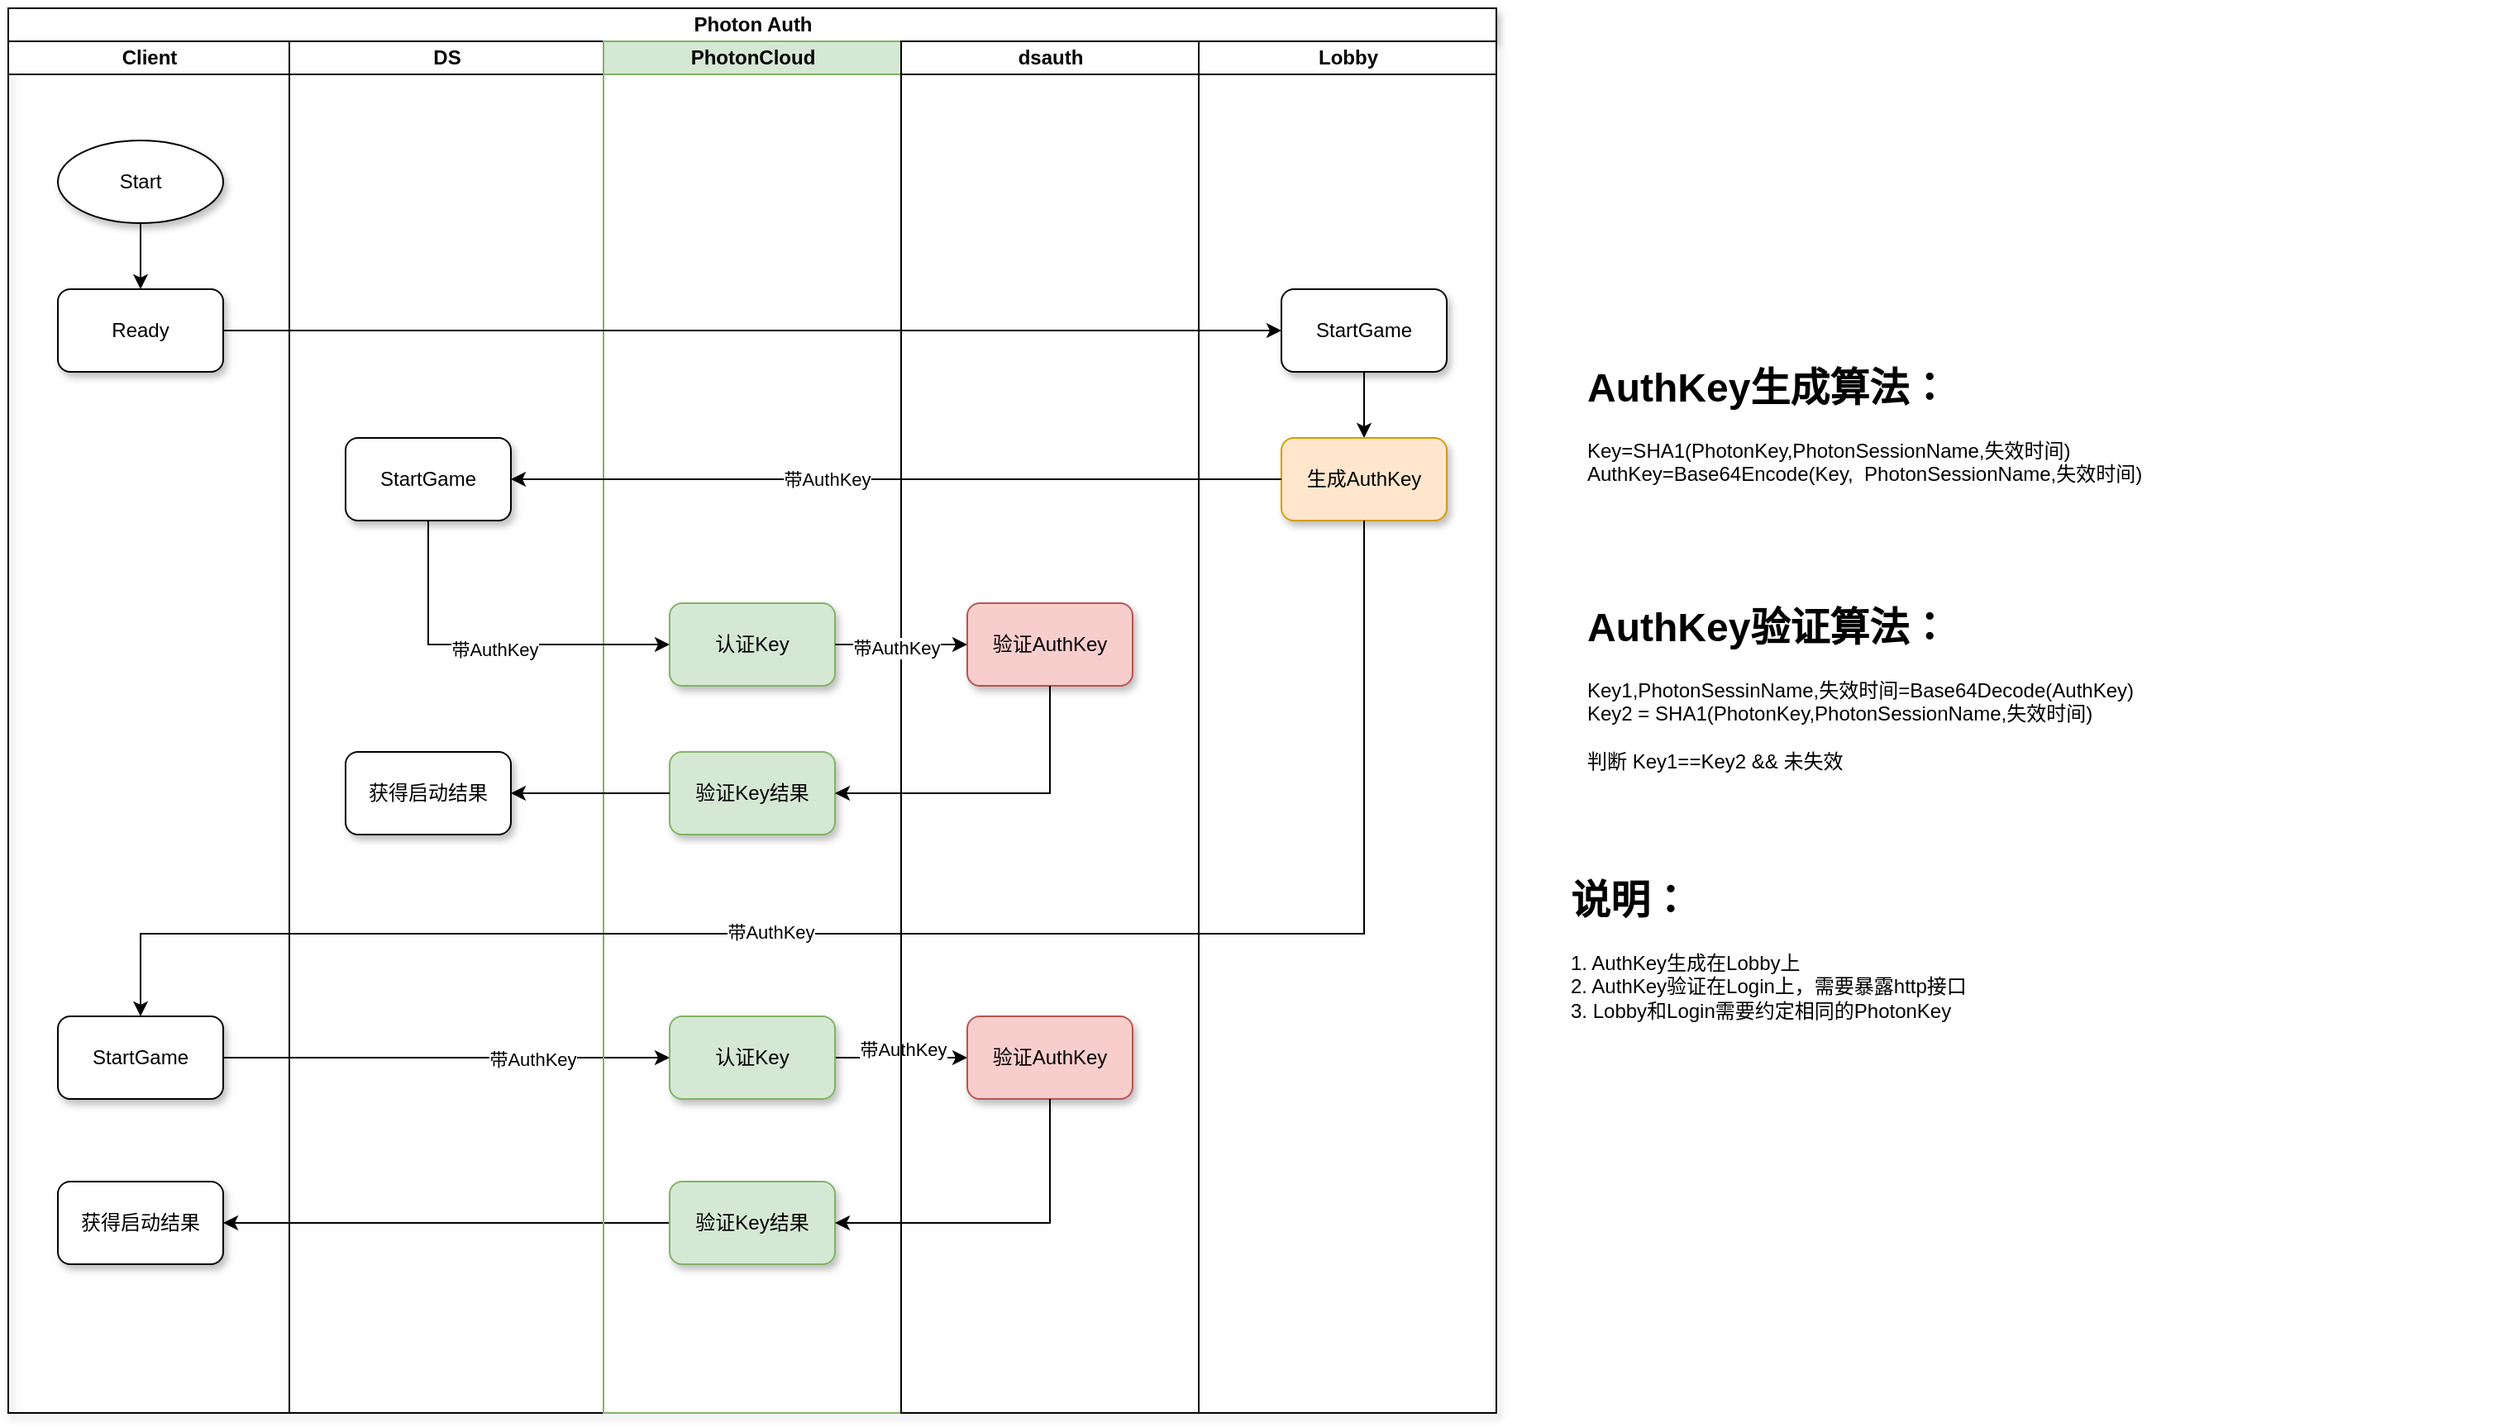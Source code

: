 <mxfile version="20.6.2" type="github">
  <diagram id="prtHgNgQTEPvFCAcTncT" name="Page-1">
    <mxGraphModel dx="1955" dy="896" grid="1" gridSize="10" guides="1" tooltips="1" connect="1" arrows="1" fold="1" page="1" pageScale="1" pageWidth="827" pageHeight="1169" math="0" shadow="0">
      <root>
        <mxCell id="0" />
        <mxCell id="1" parent="0" />
        <mxCell id="FPT-U1vLb6f6hilMJWcg-1" value="Photon Auth" style="swimlane;childLayout=stackLayout;resizeParent=1;resizeParentMax=0;startSize=20;html=1;shadow=1;" vertex="1" parent="1">
          <mxGeometry x="110" y="120" width="900" height="850" as="geometry" />
        </mxCell>
        <mxCell id="FPT-U1vLb6f6hilMJWcg-2" value="Client" style="swimlane;startSize=20;html=1;" vertex="1" parent="FPT-U1vLb6f6hilMJWcg-1">
          <mxGeometry y="20" width="170" height="830" as="geometry" />
        </mxCell>
        <mxCell id="FPT-U1vLb6f6hilMJWcg-17" style="edgeStyle=orthogonalEdgeStyle;rounded=0;orthogonalLoop=1;jettySize=auto;html=1;exitX=0.5;exitY=1;exitDx=0;exitDy=0;" edge="1" parent="FPT-U1vLb6f6hilMJWcg-2" source="FPT-U1vLb6f6hilMJWcg-14" target="FPT-U1vLb6f6hilMJWcg-15">
          <mxGeometry relative="1" as="geometry" />
        </mxCell>
        <mxCell id="FPT-U1vLb6f6hilMJWcg-14" value="Start" style="ellipse;whiteSpace=wrap;html=1;shadow=1;fillColor=#FFFFFF;" vertex="1" parent="FPT-U1vLb6f6hilMJWcg-2">
          <mxGeometry x="30" y="60" width="100" height="50" as="geometry" />
        </mxCell>
        <mxCell id="FPT-U1vLb6f6hilMJWcg-15" value="Ready" style="rounded=1;whiteSpace=wrap;html=1;shadow=1;fillColor=#FFFFFF;" vertex="1" parent="FPT-U1vLb6f6hilMJWcg-2">
          <mxGeometry x="30" y="150" width="100" height="50" as="geometry" />
        </mxCell>
        <mxCell id="FPT-U1vLb6f6hilMJWcg-37" value="StartGame" style="rounded=1;whiteSpace=wrap;html=1;shadow=1;fillColor=#FFFFFF;" vertex="1" parent="FPT-U1vLb6f6hilMJWcg-2">
          <mxGeometry x="30" y="590" width="100" height="50" as="geometry" />
        </mxCell>
        <mxCell id="FPT-U1vLb6f6hilMJWcg-51" value="获得启动结果" style="rounded=1;whiteSpace=wrap;html=1;shadow=1;fillColor=#FFFFFF;" vertex="1" parent="FPT-U1vLb6f6hilMJWcg-2">
          <mxGeometry x="30" y="690" width="100" height="50" as="geometry" />
        </mxCell>
        <mxCell id="FPT-U1vLb6f6hilMJWcg-3" value="DS" style="swimlane;startSize=20;html=1;" vertex="1" parent="FPT-U1vLb6f6hilMJWcg-1">
          <mxGeometry x="170" y="20" width="190" height="830" as="geometry" />
        </mxCell>
        <mxCell id="FPT-U1vLb6f6hilMJWcg-21" value="StartGame" style="rounded=1;whiteSpace=wrap;html=1;shadow=1;fillColor=#FFFFFF;" vertex="1" parent="FPT-U1vLb6f6hilMJWcg-3">
          <mxGeometry x="34" y="240" width="100" height="50" as="geometry" />
        </mxCell>
        <mxCell id="FPT-U1vLb6f6hilMJWcg-32" value="获得启动结果" style="rounded=1;whiteSpace=wrap;html=1;shadow=1;fillColor=#FFFFFF;" vertex="1" parent="FPT-U1vLb6f6hilMJWcg-3">
          <mxGeometry x="34" y="430" width="100" height="50" as="geometry" />
        </mxCell>
        <mxCell id="FPT-U1vLb6f6hilMJWcg-43" style="edgeStyle=orthogonalEdgeStyle;rounded=0;orthogonalLoop=1;jettySize=auto;html=1;exitX=1;exitY=0.5;exitDx=0;exitDy=0;" edge="1" parent="FPT-U1vLb6f6hilMJWcg-1" source="FPT-U1vLb6f6hilMJWcg-37" target="FPT-U1vLb6f6hilMJWcg-42">
          <mxGeometry relative="1" as="geometry" />
        </mxCell>
        <mxCell id="FPT-U1vLb6f6hilMJWcg-57" value="带AuthKey" style="edgeLabel;html=1;align=center;verticalAlign=middle;resizable=0;points=[];" vertex="1" connectable="0" parent="FPT-U1vLb6f6hilMJWcg-43">
          <mxGeometry x="0.385" y="-1" relative="1" as="geometry">
            <mxPoint as="offset" />
          </mxGeometry>
        </mxCell>
        <mxCell id="FPT-U1vLb6f6hilMJWcg-45" style="edgeStyle=orthogonalEdgeStyle;rounded=0;orthogonalLoop=1;jettySize=auto;html=1;exitX=1;exitY=0.5;exitDx=0;exitDy=0;" edge="1" parent="FPT-U1vLb6f6hilMJWcg-1" source="FPT-U1vLb6f6hilMJWcg-42" target="FPT-U1vLb6f6hilMJWcg-44">
          <mxGeometry relative="1" as="geometry" />
        </mxCell>
        <mxCell id="FPT-U1vLb6f6hilMJWcg-58" value="带AuthKey" style="edgeLabel;html=1;align=center;verticalAlign=middle;resizable=0;points=[];" vertex="1" connectable="0" parent="FPT-U1vLb6f6hilMJWcg-45">
          <mxGeometry x="0.308" y="-2" relative="1" as="geometry">
            <mxPoint x="-12" y="-7" as="offset" />
          </mxGeometry>
        </mxCell>
        <mxCell id="FPT-U1vLb6f6hilMJWcg-53" style="edgeStyle=orthogonalEdgeStyle;rounded=0;orthogonalLoop=1;jettySize=auto;html=1;entryX=1;entryY=0.5;entryDx=0;entryDy=0;" edge="1" parent="FPT-U1vLb6f6hilMJWcg-1" source="FPT-U1vLb6f6hilMJWcg-48" target="FPT-U1vLb6f6hilMJWcg-51">
          <mxGeometry relative="1" as="geometry" />
        </mxCell>
        <mxCell id="FPT-U1vLb6f6hilMJWcg-4" value="PhotonCloud" style="swimlane;startSize=20;html=1;fillColor=#d5e8d4;strokeColor=#82b366;" vertex="1" parent="FPT-U1vLb6f6hilMJWcg-1">
          <mxGeometry x="360" y="20" width="180" height="830" as="geometry">
            <mxRectangle x="360" y="20" width="40" height="460" as="alternateBounds" />
          </mxGeometry>
        </mxCell>
        <mxCell id="FPT-U1vLb6f6hilMJWcg-24" value="认证Key" style="rounded=1;whiteSpace=wrap;html=1;shadow=1;fillColor=#d5e8d4;strokeColor=#82b366;" vertex="1" parent="FPT-U1vLb6f6hilMJWcg-4">
          <mxGeometry x="40" y="340" width="100" height="50" as="geometry" />
        </mxCell>
        <mxCell id="FPT-U1vLb6f6hilMJWcg-28" value="验证Key结果" style="rounded=1;whiteSpace=wrap;html=1;shadow=1;fillColor=#d5e8d4;strokeColor=#82b366;" vertex="1" parent="FPT-U1vLb6f6hilMJWcg-4">
          <mxGeometry x="40" y="430" width="100" height="50" as="geometry" />
        </mxCell>
        <mxCell id="FPT-U1vLb6f6hilMJWcg-42" value="认证Key" style="rounded=1;whiteSpace=wrap;html=1;shadow=1;fillColor=#d5e8d4;strokeColor=#82b366;" vertex="1" parent="FPT-U1vLb6f6hilMJWcg-4">
          <mxGeometry x="40" y="590" width="100" height="50" as="geometry" />
        </mxCell>
        <mxCell id="FPT-U1vLb6f6hilMJWcg-48" value="验证Key结果" style="rounded=1;whiteSpace=wrap;html=1;shadow=1;fillColor=#d5e8d4;strokeColor=#82b366;" vertex="1" parent="FPT-U1vLb6f6hilMJWcg-4">
          <mxGeometry x="40" y="690" width="100" height="50" as="geometry" />
        </mxCell>
        <mxCell id="FPT-U1vLb6f6hilMJWcg-13" value="dsauth" style="swimlane;startSize=20;html=1;fillColor=#FFFFFF;" vertex="1" parent="FPT-U1vLb6f6hilMJWcg-1">
          <mxGeometry x="540" y="20" width="180" height="830" as="geometry">
            <mxRectangle x="360" y="20" width="40" height="460" as="alternateBounds" />
          </mxGeometry>
        </mxCell>
        <mxCell id="FPT-U1vLb6f6hilMJWcg-26" value="验证AuthKey" style="rounded=1;whiteSpace=wrap;html=1;shadow=1;fillColor=#f8cecc;strokeColor=#b85450;" vertex="1" parent="FPT-U1vLb6f6hilMJWcg-13">
          <mxGeometry x="40" y="340" width="100" height="50" as="geometry" />
        </mxCell>
        <mxCell id="FPT-U1vLb6f6hilMJWcg-44" value="验证AuthKey" style="rounded=1;whiteSpace=wrap;html=1;shadow=1;fillColor=#f8cecc;strokeColor=#b85450;" vertex="1" parent="FPT-U1vLb6f6hilMJWcg-13">
          <mxGeometry x="40" y="590" width="100" height="50" as="geometry" />
        </mxCell>
        <mxCell id="FPT-U1vLb6f6hilMJWcg-12" value="Lobby" style="swimlane;startSize=20;html=1;fillColor=#FFFFFF;" vertex="1" parent="FPT-U1vLb6f6hilMJWcg-1">
          <mxGeometry x="720" y="20" width="180" height="830" as="geometry">
            <mxRectangle x="360" y="20" width="40" height="460" as="alternateBounds" />
          </mxGeometry>
        </mxCell>
        <mxCell id="FPT-U1vLb6f6hilMJWcg-20" style="edgeStyle=orthogonalEdgeStyle;rounded=0;orthogonalLoop=1;jettySize=auto;html=1;exitX=0.5;exitY=1;exitDx=0;exitDy=0;" edge="1" parent="FPT-U1vLb6f6hilMJWcg-12" source="FPT-U1vLb6f6hilMJWcg-16" target="FPT-U1vLb6f6hilMJWcg-19">
          <mxGeometry relative="1" as="geometry" />
        </mxCell>
        <mxCell id="FPT-U1vLb6f6hilMJWcg-16" value="StartGame" style="rounded=1;whiteSpace=wrap;html=1;shadow=1;fillColor=#FFFFFF;" vertex="1" parent="FPT-U1vLb6f6hilMJWcg-12">
          <mxGeometry x="50" y="150" width="100" height="50" as="geometry" />
        </mxCell>
        <mxCell id="FPT-U1vLb6f6hilMJWcg-19" value="生成AuthKey" style="rounded=1;whiteSpace=wrap;html=1;shadow=1;fillColor=#ffe6cc;strokeColor=#d79b00;" vertex="1" parent="FPT-U1vLb6f6hilMJWcg-12">
          <mxGeometry x="50" y="240" width="100" height="50" as="geometry" />
        </mxCell>
        <mxCell id="FPT-U1vLb6f6hilMJWcg-18" style="edgeStyle=orthogonalEdgeStyle;rounded=0;orthogonalLoop=1;jettySize=auto;html=1;exitX=1;exitY=0.5;exitDx=0;exitDy=0;" edge="1" parent="FPT-U1vLb6f6hilMJWcg-1" source="FPT-U1vLb6f6hilMJWcg-15" target="FPT-U1vLb6f6hilMJWcg-16">
          <mxGeometry relative="1" as="geometry" />
        </mxCell>
        <mxCell id="FPT-U1vLb6f6hilMJWcg-22" style="edgeStyle=orthogonalEdgeStyle;rounded=0;orthogonalLoop=1;jettySize=auto;html=1;entryX=1;entryY=0.5;entryDx=0;entryDy=0;" edge="1" parent="FPT-U1vLb6f6hilMJWcg-1" source="FPT-U1vLb6f6hilMJWcg-19" target="FPT-U1vLb6f6hilMJWcg-21">
          <mxGeometry relative="1" as="geometry" />
        </mxCell>
        <mxCell id="FPT-U1vLb6f6hilMJWcg-23" value="带AuthKey" style="edgeLabel;html=1;align=center;verticalAlign=middle;resizable=0;points=[];" vertex="1" connectable="0" parent="FPT-U1vLb6f6hilMJWcg-22">
          <mxGeometry x="0.18" relative="1" as="geometry">
            <mxPoint as="offset" />
          </mxGeometry>
        </mxCell>
        <mxCell id="FPT-U1vLb6f6hilMJWcg-25" style="edgeStyle=orthogonalEdgeStyle;rounded=0;orthogonalLoop=1;jettySize=auto;html=1;exitX=0.5;exitY=1;exitDx=0;exitDy=0;entryX=0;entryY=0.5;entryDx=0;entryDy=0;" edge="1" parent="FPT-U1vLb6f6hilMJWcg-1" source="FPT-U1vLb6f6hilMJWcg-21" target="FPT-U1vLb6f6hilMJWcg-24">
          <mxGeometry relative="1" as="geometry" />
        </mxCell>
        <mxCell id="FPT-U1vLb6f6hilMJWcg-55" value="带AuthKey" style="edgeLabel;html=1;align=center;verticalAlign=middle;resizable=0;points=[];" vertex="1" connectable="0" parent="FPT-U1vLb6f6hilMJWcg-25">
          <mxGeometry x="0.041" y="-3" relative="1" as="geometry">
            <mxPoint as="offset" />
          </mxGeometry>
        </mxCell>
        <mxCell id="FPT-U1vLb6f6hilMJWcg-27" style="edgeStyle=orthogonalEdgeStyle;rounded=0;orthogonalLoop=1;jettySize=auto;html=1;exitX=1;exitY=0.5;exitDx=0;exitDy=0;" edge="1" parent="FPT-U1vLb6f6hilMJWcg-1" source="FPT-U1vLb6f6hilMJWcg-24" target="FPT-U1vLb6f6hilMJWcg-26">
          <mxGeometry relative="1" as="geometry" />
        </mxCell>
        <mxCell id="FPT-U1vLb6f6hilMJWcg-56" value="带AuthKey" style="edgeLabel;html=1;align=center;verticalAlign=middle;resizable=0;points=[];" vertex="1" connectable="0" parent="FPT-U1vLb6f6hilMJWcg-27">
          <mxGeometry x="-0.082" y="-2" relative="1" as="geometry">
            <mxPoint as="offset" />
          </mxGeometry>
        </mxCell>
        <mxCell id="FPT-U1vLb6f6hilMJWcg-33" style="edgeStyle=orthogonalEdgeStyle;rounded=0;orthogonalLoop=1;jettySize=auto;html=1;exitX=0.5;exitY=1;exitDx=0;exitDy=0;entryX=1;entryY=0.5;entryDx=0;entryDy=0;" edge="1" parent="FPT-U1vLb6f6hilMJWcg-1" source="FPT-U1vLb6f6hilMJWcg-26" target="FPT-U1vLb6f6hilMJWcg-28">
          <mxGeometry relative="1" as="geometry" />
        </mxCell>
        <mxCell id="FPT-U1vLb6f6hilMJWcg-34" style="edgeStyle=orthogonalEdgeStyle;rounded=0;orthogonalLoop=1;jettySize=auto;html=1;" edge="1" parent="FPT-U1vLb6f6hilMJWcg-1" source="FPT-U1vLb6f6hilMJWcg-28" target="FPT-U1vLb6f6hilMJWcg-32">
          <mxGeometry relative="1" as="geometry" />
        </mxCell>
        <mxCell id="FPT-U1vLb6f6hilMJWcg-38" style="edgeStyle=orthogonalEdgeStyle;rounded=0;orthogonalLoop=1;jettySize=auto;html=1;exitX=0.5;exitY=1;exitDx=0;exitDy=0;entryX=0.5;entryY=0;entryDx=0;entryDy=0;" edge="1" parent="FPT-U1vLb6f6hilMJWcg-1" source="FPT-U1vLb6f6hilMJWcg-19" target="FPT-U1vLb6f6hilMJWcg-37">
          <mxGeometry relative="1" as="geometry">
            <Array as="points">
              <mxPoint x="820" y="560" />
              <mxPoint x="80" y="560" />
            </Array>
          </mxGeometry>
        </mxCell>
        <mxCell id="FPT-U1vLb6f6hilMJWcg-54" value="带AuthKey" style="edgeLabel;html=1;align=center;verticalAlign=middle;resizable=0;points=[];" vertex="1" connectable="0" parent="FPT-U1vLb6f6hilMJWcg-38">
          <mxGeometry x="-0.232" y="-1" relative="1" as="geometry">
            <mxPoint x="-210" as="offset" />
          </mxGeometry>
        </mxCell>
        <mxCell id="FPT-U1vLb6f6hilMJWcg-47" style="edgeStyle=orthogonalEdgeStyle;rounded=0;orthogonalLoop=1;jettySize=auto;html=1;exitX=0.5;exitY=1;exitDx=0;exitDy=0;entryX=1;entryY=0.5;entryDx=0;entryDy=0;" edge="1" parent="FPT-U1vLb6f6hilMJWcg-1" source="FPT-U1vLb6f6hilMJWcg-44" target="FPT-U1vLb6f6hilMJWcg-48">
          <mxGeometry relative="1" as="geometry">
            <mxPoint x="630" y="710" as="targetPoint" />
          </mxGeometry>
        </mxCell>
        <mxCell id="FPT-U1vLb6f6hilMJWcg-59" value="&lt;h1&gt;AuthKey生成算法：&lt;/h1&gt;&lt;div&gt;Key=SHA1(PhotonKey,PhotonSessionName,失效时间)&lt;/div&gt;&lt;div&gt;AuthKey=Base64Encode(Key,&amp;nbsp; PhotonSessionName,失效时间)&lt;/div&gt;" style="text;html=1;strokeColor=none;fillColor=none;spacing=5;spacingTop=-20;whiteSpace=wrap;overflow=hidden;rounded=0;shadow=1;" vertex="1" parent="1">
          <mxGeometry x="1060" y="330" width="550" height="100" as="geometry" />
        </mxCell>
        <mxCell id="FPT-U1vLb6f6hilMJWcg-60" value="&lt;h1&gt;AuthKey验证算法：&lt;/h1&gt;&lt;div&gt;Key1,PhotonSessinName,失效时间=Base64Decode(AuthKey)&lt;/div&gt;&lt;div&gt;Key2 = SHA1(PhotonKey,PhotonSessionName,失效时间)&lt;/div&gt;&lt;div&gt;&lt;br&gt;&lt;/div&gt;&lt;div&gt;判断 Key1==Key2 &amp;amp;&amp;amp; 未失效&lt;/div&gt;" style="text;html=1;strokeColor=none;fillColor=none;spacing=5;spacingTop=-20;whiteSpace=wrap;overflow=hidden;rounded=0;shadow=1;" vertex="1" parent="1">
          <mxGeometry x="1060" y="475" width="380" height="110" as="geometry" />
        </mxCell>
        <mxCell id="FPT-U1vLb6f6hilMJWcg-61" value="&lt;h1&gt;说明：&lt;/h1&gt;&lt;div&gt;1. AuthKey生成在Lobby上&lt;/div&gt;&lt;div&gt;2. AuthKey验证在Login上，需要暴露http接口&lt;/div&gt;&lt;div&gt;3. Lobby和Login需要约定相同的PhotonKey&lt;/div&gt;" style="text;html=1;strokeColor=none;fillColor=none;spacing=5;spacingTop=-20;whiteSpace=wrap;overflow=hidden;rounded=0;shadow=1;" vertex="1" parent="1">
          <mxGeometry x="1050" y="640" width="380" height="110" as="geometry" />
        </mxCell>
      </root>
    </mxGraphModel>
  </diagram>
</mxfile>
